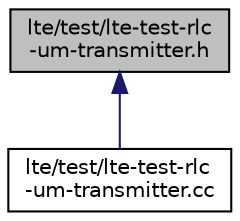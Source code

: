 digraph "lte/test/lte-test-rlc-um-transmitter.h"
{
  edge [fontname="Helvetica",fontsize="10",labelfontname="Helvetica",labelfontsize="10"];
  node [fontname="Helvetica",fontsize="10",shape=record];
  Node1 [label="lte/test/lte-test-rlc\l-um-transmitter.h",height=0.2,width=0.4,color="black", fillcolor="grey75", style="filled", fontcolor="black"];
  Node1 -> Node2 [dir="back",color="midnightblue",fontsize="10",style="solid"];
  Node2 [label="lte/test/lte-test-rlc\l-um-transmitter.cc",height=0.2,width=0.4,color="black", fillcolor="white", style="filled",URL="$de/d70/lte-test-rlc-um-transmitter_8cc.html"];
}
